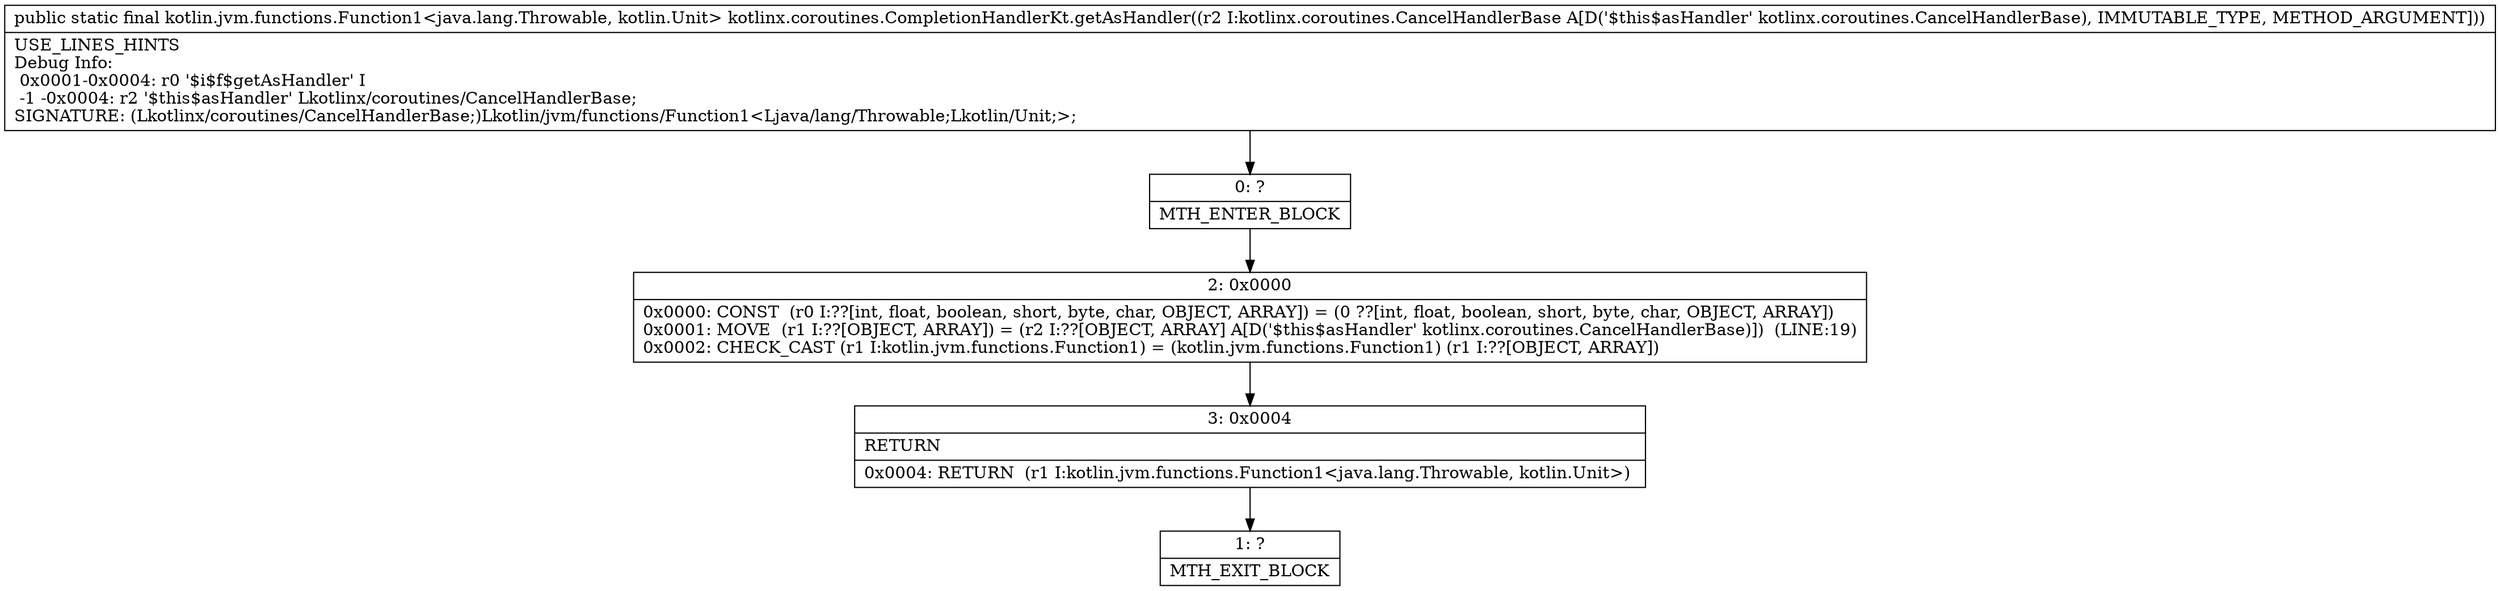 digraph "CFG forkotlinx.coroutines.CompletionHandlerKt.getAsHandler(Lkotlinx\/coroutines\/CancelHandlerBase;)Lkotlin\/jvm\/functions\/Function1;" {
Node_0 [shape=record,label="{0\:\ ?|MTH_ENTER_BLOCK\l}"];
Node_2 [shape=record,label="{2\:\ 0x0000|0x0000: CONST  (r0 I:??[int, float, boolean, short, byte, char, OBJECT, ARRAY]) = (0 ??[int, float, boolean, short, byte, char, OBJECT, ARRAY]) \l0x0001: MOVE  (r1 I:??[OBJECT, ARRAY]) = (r2 I:??[OBJECT, ARRAY] A[D('$this$asHandler' kotlinx.coroutines.CancelHandlerBase)])  (LINE:19)\l0x0002: CHECK_CAST (r1 I:kotlin.jvm.functions.Function1) = (kotlin.jvm.functions.Function1) (r1 I:??[OBJECT, ARRAY]) \l}"];
Node_3 [shape=record,label="{3\:\ 0x0004|RETURN\l|0x0004: RETURN  (r1 I:kotlin.jvm.functions.Function1\<java.lang.Throwable, kotlin.Unit\>) \l}"];
Node_1 [shape=record,label="{1\:\ ?|MTH_EXIT_BLOCK\l}"];
MethodNode[shape=record,label="{public static final kotlin.jvm.functions.Function1\<java.lang.Throwable, kotlin.Unit\> kotlinx.coroutines.CompletionHandlerKt.getAsHandler((r2 I:kotlinx.coroutines.CancelHandlerBase A[D('$this$asHandler' kotlinx.coroutines.CancelHandlerBase), IMMUTABLE_TYPE, METHOD_ARGUMENT]))  | USE_LINES_HINTS\lDebug Info:\l  0x0001\-0x0004: r0 '$i$f$getAsHandler' I\l  \-1 \-0x0004: r2 '$this$asHandler' Lkotlinx\/coroutines\/CancelHandlerBase;\lSIGNATURE: (Lkotlinx\/coroutines\/CancelHandlerBase;)Lkotlin\/jvm\/functions\/Function1\<Ljava\/lang\/Throwable;Lkotlin\/Unit;\>;\l}"];
MethodNode -> Node_0;Node_0 -> Node_2;
Node_2 -> Node_3;
Node_3 -> Node_1;
}

